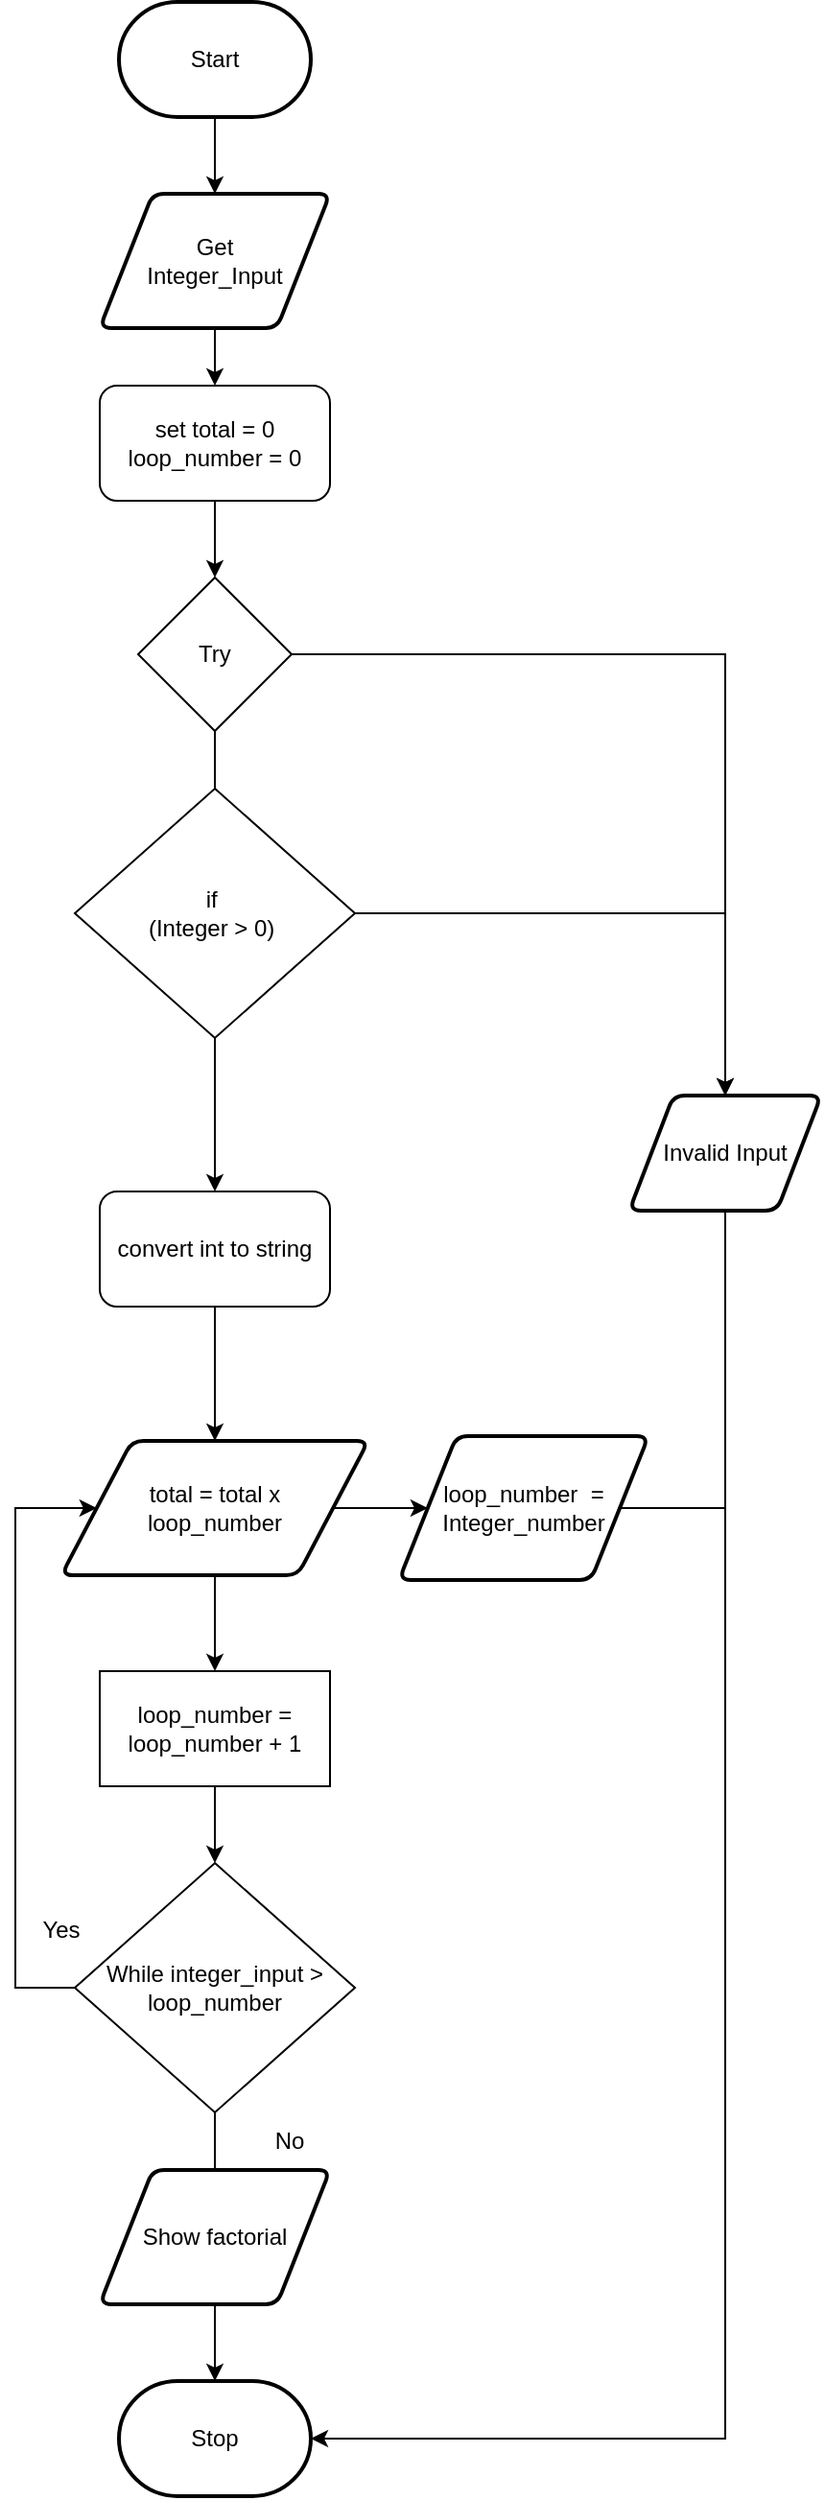 <mxfile>
    <diagram id="SI7tuCP2dQLLvXjDpIHG" name="Page-1">
        <mxGraphModel dx="1074" dy="1918" grid="1" gridSize="10" guides="1" tooltips="1" connect="1" arrows="1" fold="1" page="1" pageScale="1" pageWidth="827" pageHeight="1169" math="0" shadow="0">
            <root>
                <mxCell id="0"/>
                <mxCell id="1" parent="0"/>
                <mxCell id="28" value="" style="edgeStyle=none;rounded=0;html=1;" parent="1" source="3" target="19" edge="1">
                    <mxGeometry relative="1" as="geometry"/>
                </mxCell>
                <mxCell id="3" value="Start" style="strokeWidth=2;html=1;shape=mxgraph.flowchart.terminator;whiteSpace=wrap;" parent="1" vertex="1">
                    <mxGeometry x="364" y="-780" width="100" height="60" as="geometry"/>
                </mxCell>
                <mxCell id="10" value="Stop" style="strokeWidth=2;html=1;shape=mxgraph.flowchart.terminator;whiteSpace=wrap;rounded=1;" parent="1" vertex="1">
                    <mxGeometry x="364" y="460" width="100" height="60" as="geometry"/>
                </mxCell>
                <mxCell id="16" value="" style="edgeStyle=none;html=1;startArrow=none;" parent="1" source="51" target="13" edge="1">
                    <mxGeometry relative="1" as="geometry"/>
                </mxCell>
                <mxCell id="17" style="edgeStyle=none;html=1;entryX=0.5;entryY=0;entryDx=0;entryDy=0;rounded=0;" parent="1" source="11" target="12" edge="1">
                    <mxGeometry relative="1" as="geometry">
                        <Array as="points">
                            <mxPoint x="680" y="-440"/>
                            <mxPoint x="680" y="-250"/>
                        </Array>
                    </mxGeometry>
                </mxCell>
                <mxCell id="11" value="Try" style="rhombus;whiteSpace=wrap;html=1;" parent="1" vertex="1">
                    <mxGeometry x="374" y="-480" width="80" height="80" as="geometry"/>
                </mxCell>
                <mxCell id="39" style="edgeStyle=none;rounded=0;html=1;entryX=1;entryY=0.5;entryDx=0;entryDy=0;entryPerimeter=0;" parent="1" source="12" target="10" edge="1">
                    <mxGeometry relative="1" as="geometry">
                        <Array as="points">
                            <mxPoint x="680" y="490"/>
                        </Array>
                    </mxGeometry>
                </mxCell>
                <mxCell id="12" value="Invalid Input" style="shape=parallelogram;html=1;strokeWidth=2;perimeter=parallelogramPerimeter;whiteSpace=wrap;rounded=1;arcSize=12;size=0.23;" parent="1" vertex="1">
                    <mxGeometry x="630" y="-210" width="100" height="60" as="geometry"/>
                </mxCell>
                <mxCell id="73" value="" style="edgeStyle=none;rounded=0;html=1;" edge="1" parent="1" source="13" target="68">
                    <mxGeometry relative="1" as="geometry"/>
                </mxCell>
                <mxCell id="13" value="convert int to string" style="rounded=1;whiteSpace=wrap;html=1;" parent="1" vertex="1">
                    <mxGeometry x="354" y="-160" width="120" height="60" as="geometry"/>
                </mxCell>
                <mxCell id="29" value="" style="edgeStyle=none;rounded=0;html=1;" parent="1" source="19" target="22" edge="1">
                    <mxGeometry relative="1" as="geometry"/>
                </mxCell>
                <mxCell id="19" value="Get &lt;br&gt;Integer_Input" style="shape=parallelogram;html=1;strokeWidth=2;perimeter=parallelogramPerimeter;whiteSpace=wrap;rounded=1;arcSize=12;size=0.23;" parent="1" vertex="1">
                    <mxGeometry x="354" y="-680" width="120" height="70" as="geometry"/>
                </mxCell>
                <mxCell id="30" value="" style="edgeStyle=none;rounded=0;html=1;" parent="1" source="22" target="11" edge="1">
                    <mxGeometry relative="1" as="geometry"/>
                </mxCell>
                <mxCell id="22" value="set total = 0&lt;br&gt;loop_number = 0" style="rounded=1;whiteSpace=wrap;html=1;" parent="1" vertex="1">
                    <mxGeometry x="354" y="-580" width="120" height="60" as="geometry"/>
                </mxCell>
                <mxCell id="38" value="Yes&lt;br&gt;" style="text;html=1;strokeColor=none;fillColor=none;align=center;verticalAlign=middle;whiteSpace=wrap;rounded=0;" parent="1" vertex="1">
                    <mxGeometry x="304" y="210" width="60" height="30" as="geometry"/>
                </mxCell>
                <mxCell id="40" value="No" style="text;html=1;strokeColor=none;fillColor=none;align=center;verticalAlign=middle;whiteSpace=wrap;rounded=0;" parent="1" vertex="1">
                    <mxGeometry x="423" y="320" width="60" height="30" as="geometry"/>
                </mxCell>
                <mxCell id="46" style="edgeStyle=none;rounded=0;html=1;endArrow=none;endFill=0;" parent="1" source="43" edge="1">
                    <mxGeometry relative="1" as="geometry">
                        <mxPoint x="680" y="5" as="targetPoint"/>
                    </mxGeometry>
                </mxCell>
                <mxCell id="43" value="loop_number&amp;nbsp; =&lt;br&gt;Integer_number" style="shape=parallelogram;html=1;strokeWidth=2;perimeter=parallelogramPerimeter;whiteSpace=wrap;rounded=1;arcSize=12;size=0.23;" parent="1" vertex="1">
                    <mxGeometry x="510" y="-32.5" width="130" height="75" as="geometry"/>
                </mxCell>
                <mxCell id="55" style="edgeStyle=none;html=1;entryX=0.5;entryY=0;entryDx=0;entryDy=0;exitX=1;exitY=0.5;exitDx=0;exitDy=0;rounded=0;" parent="1" source="51" target="12" edge="1">
                    <mxGeometry relative="1" as="geometry">
                        <Array as="points">
                            <mxPoint x="680" y="-305"/>
                        </Array>
                    </mxGeometry>
                </mxCell>
                <mxCell id="51" value="if&amp;nbsp;&lt;br&gt;(Integer &amp;gt; 0)&amp;nbsp;" style="rhombus;whiteSpace=wrap;html=1;" parent="1" vertex="1">
                    <mxGeometry x="341" y="-370" width="146" height="130" as="geometry"/>
                </mxCell>
                <mxCell id="54" value="" style="edgeStyle=none;html=1;endArrow=none;" parent="1" source="11" target="51" edge="1">
                    <mxGeometry relative="1" as="geometry">
                        <mxPoint x="413.49" y="-400.51" as="sourcePoint"/>
                        <mxPoint x="410.387" y="-160" as="targetPoint"/>
                    </mxGeometry>
                </mxCell>
                <mxCell id="60" value="" style="edgeStyle=none;html=1;startArrow=none;" edge="1" parent="1" source="78" target="10">
                    <mxGeometry relative="1" as="geometry"/>
                </mxCell>
                <mxCell id="77" style="edgeStyle=none;rounded=0;html=1;entryX=0;entryY=0.5;entryDx=0;entryDy=0;exitX=0;exitY=0.5;exitDx=0;exitDy=0;" edge="1" parent="1" source="56" target="68">
                    <mxGeometry relative="1" as="geometry">
                        <Array as="points">
                            <mxPoint x="310" y="255"/>
                            <mxPoint x="310" y="5"/>
                        </Array>
                    </mxGeometry>
                </mxCell>
                <mxCell id="56" value="While integer_input &amp;gt; loop_number" style="rhombus;whiteSpace=wrap;html=1;" vertex="1" parent="1">
                    <mxGeometry x="341" y="190" width="146" height="130" as="geometry"/>
                </mxCell>
                <mxCell id="74" value="" style="edgeStyle=none;rounded=0;html=1;" edge="1" parent="1" source="68" target="43">
                    <mxGeometry relative="1" as="geometry"/>
                </mxCell>
                <mxCell id="76" value="" style="edgeStyle=none;rounded=0;html=1;" edge="1" parent="1" source="68" target="69">
                    <mxGeometry relative="1" as="geometry"/>
                </mxCell>
                <mxCell id="68" value="total = total x&lt;br&gt;loop_number" style="shape=parallelogram;html=1;strokeWidth=2;perimeter=parallelogramPerimeter;whiteSpace=wrap;rounded=1;arcSize=12;size=0.23;" vertex="1" parent="1">
                    <mxGeometry x="334" y="-30" width="160" height="70" as="geometry"/>
                </mxCell>
                <mxCell id="71" value="" style="edgeStyle=none;rounded=0;html=1;" edge="1" parent="1" source="69" target="56">
                    <mxGeometry relative="1" as="geometry"/>
                </mxCell>
                <mxCell id="69" value="loop_number = loop_number + 1" style="rounded=0;whiteSpace=wrap;html=1;" vertex="1" parent="1">
                    <mxGeometry x="354" y="90" width="120" height="60" as="geometry"/>
                </mxCell>
                <mxCell id="78" value="Show factorial" style="shape=parallelogram;html=1;strokeWidth=2;perimeter=parallelogramPerimeter;whiteSpace=wrap;rounded=1;arcSize=12;size=0.23;" vertex="1" parent="1">
                    <mxGeometry x="354" y="350" width="120" height="70" as="geometry"/>
                </mxCell>
                <mxCell id="79" value="" style="edgeStyle=none;html=1;endArrow=none;" edge="1" parent="1" source="56" target="78">
                    <mxGeometry relative="1" as="geometry">
                        <mxPoint x="414" y="320" as="sourcePoint"/>
                        <mxPoint x="414" y="460" as="targetPoint"/>
                    </mxGeometry>
                </mxCell>
            </root>
        </mxGraphModel>
    </diagram>
</mxfile>